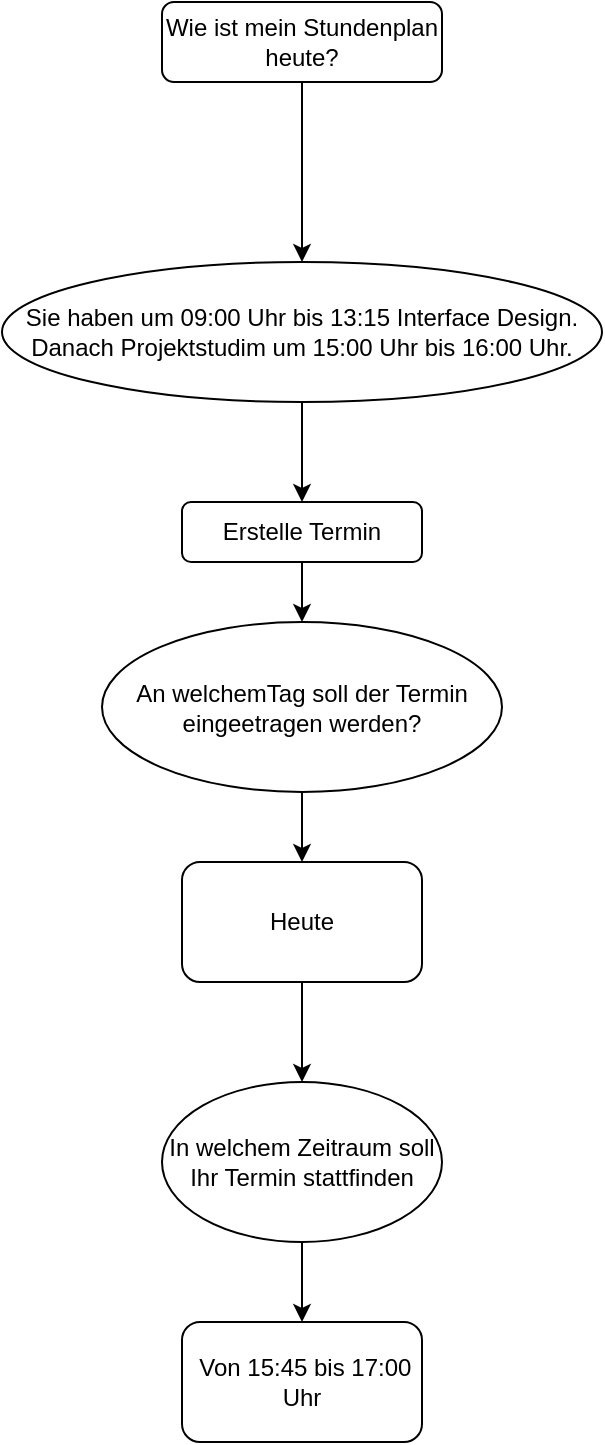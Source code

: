 <mxfile version="13.8.5" type="github"><diagram id="njTbA1QbJjuOF5taedoT" name="Page-1"><mxGraphModel dx="1303" dy="882" grid="1" gridSize="10" guides="1" tooltips="1" connect="1" arrows="1" fold="1" page="1" pageScale="1" pageWidth="827" pageHeight="1169" math="0" shadow="0"><root><mxCell id="0"/><mxCell id="1" parent="0"/><mxCell id="bEjo0WRnqpPMxhOwqWvN-3" value="" style="edgeStyle=orthogonalEdgeStyle;rounded=0;orthogonalLoop=1;jettySize=auto;html=1;" edge="1" parent="1" source="bEjo0WRnqpPMxhOwqWvN-1" target="bEjo0WRnqpPMxhOwqWvN-2"><mxGeometry relative="1" as="geometry"/></mxCell><mxCell id="bEjo0WRnqpPMxhOwqWvN-1" value="Wie ist mein Stundenplan heute?" style="rounded=1;whiteSpace=wrap;html=1;" vertex="1" parent="1"><mxGeometry x="90" y="20" width="140" height="40" as="geometry"/></mxCell><mxCell id="bEjo0WRnqpPMxhOwqWvN-5" value="" style="edgeStyle=orthogonalEdgeStyle;rounded=0;orthogonalLoop=1;jettySize=auto;html=1;" edge="1" parent="1" source="bEjo0WRnqpPMxhOwqWvN-2" target="bEjo0WRnqpPMxhOwqWvN-4"><mxGeometry relative="1" as="geometry"/></mxCell><mxCell id="bEjo0WRnqpPMxhOwqWvN-2" value="Sie haben um 09:00 Uhr bis 13:15 Interface Design.&lt;br&gt;Danach Projektstudim um 15:00 Uhr bis 16:00 Uhr." style="ellipse;whiteSpace=wrap;html=1;rounded=1;" vertex="1" parent="1"><mxGeometry x="10" y="150" width="300" height="70" as="geometry"/></mxCell><mxCell id="bEjo0WRnqpPMxhOwqWvN-7" value="" style="edgeStyle=orthogonalEdgeStyle;rounded=0;orthogonalLoop=1;jettySize=auto;html=1;" edge="1" parent="1" source="bEjo0WRnqpPMxhOwqWvN-4" target="bEjo0WRnqpPMxhOwqWvN-6"><mxGeometry relative="1" as="geometry"/></mxCell><mxCell id="bEjo0WRnqpPMxhOwqWvN-4" value="Erstelle Termin" style="whiteSpace=wrap;html=1;rounded=1;" vertex="1" parent="1"><mxGeometry x="100" y="270" width="120" height="30" as="geometry"/></mxCell><mxCell id="bEjo0WRnqpPMxhOwqWvN-9" value="" style="edgeStyle=orthogonalEdgeStyle;rounded=0;orthogonalLoop=1;jettySize=auto;html=1;" edge="1" parent="1" source="bEjo0WRnqpPMxhOwqWvN-6" target="bEjo0WRnqpPMxhOwqWvN-8"><mxGeometry relative="1" as="geometry"/></mxCell><mxCell id="bEjo0WRnqpPMxhOwqWvN-6" value="An welchemTag soll der Termin eingeetragen werden?" style="ellipse;whiteSpace=wrap;html=1;rounded=1;" vertex="1" parent="1"><mxGeometry x="60" y="330" width="200" height="85" as="geometry"/></mxCell><mxCell id="bEjo0WRnqpPMxhOwqWvN-11" value="" style="edgeStyle=orthogonalEdgeStyle;rounded=0;orthogonalLoop=1;jettySize=auto;html=1;" edge="1" parent="1" source="bEjo0WRnqpPMxhOwqWvN-8" target="bEjo0WRnqpPMxhOwqWvN-10"><mxGeometry relative="1" as="geometry"/></mxCell><mxCell id="bEjo0WRnqpPMxhOwqWvN-8" value="Heute" style="whiteSpace=wrap;html=1;rounded=1;" vertex="1" parent="1"><mxGeometry x="100" y="450" width="120" height="60" as="geometry"/></mxCell><mxCell id="bEjo0WRnqpPMxhOwqWvN-13" value="" style="edgeStyle=orthogonalEdgeStyle;rounded=0;orthogonalLoop=1;jettySize=auto;html=1;" edge="1" parent="1" source="bEjo0WRnqpPMxhOwqWvN-10" target="bEjo0WRnqpPMxhOwqWvN-12"><mxGeometry relative="1" as="geometry"/></mxCell><mxCell id="bEjo0WRnqpPMxhOwqWvN-10" value="In welchem Zeitraum soll Ihr Termin stattfinden" style="ellipse;whiteSpace=wrap;html=1;rounded=1;" vertex="1" parent="1"><mxGeometry x="90" y="560" width="140" height="80" as="geometry"/></mxCell><mxCell id="bEjo0WRnqpPMxhOwqWvN-12" value="&amp;nbsp;Von 15:45 bis 17:00 Uhr" style="whiteSpace=wrap;html=1;rounded=1;" vertex="1" parent="1"><mxGeometry x="100" y="680" width="120" height="60" as="geometry"/></mxCell></root></mxGraphModel></diagram></mxfile>